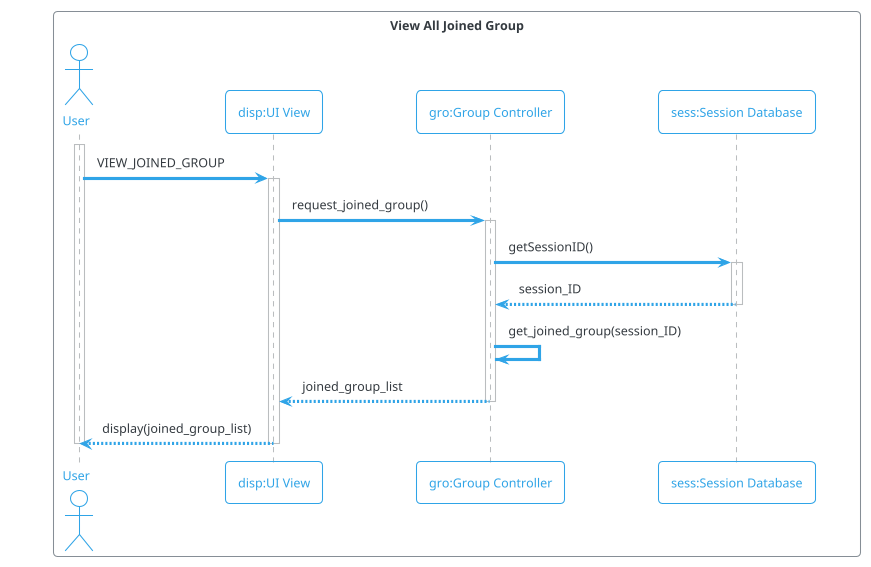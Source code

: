 @startuml
!theme cerulean-outline
box "View All Joined Group"
actor "User" as user
participant "disp:UI View" as disp
participant "gro:Group Controller" as gro
participant "sess:Session Database" as sess
end box
activate user
user -> disp ++ : VIEW_JOINED_GROUP
disp -> gro ++ : request_joined_group()
gro -> sess ++ : getSessionID()
sess --> gro -- : session_ID
gro -> gro : get_joined_group(session_ID)
gro --> disp -- : joined_group_list
disp --> user -- : display(joined_group_list) 
deactivate user
@enduml